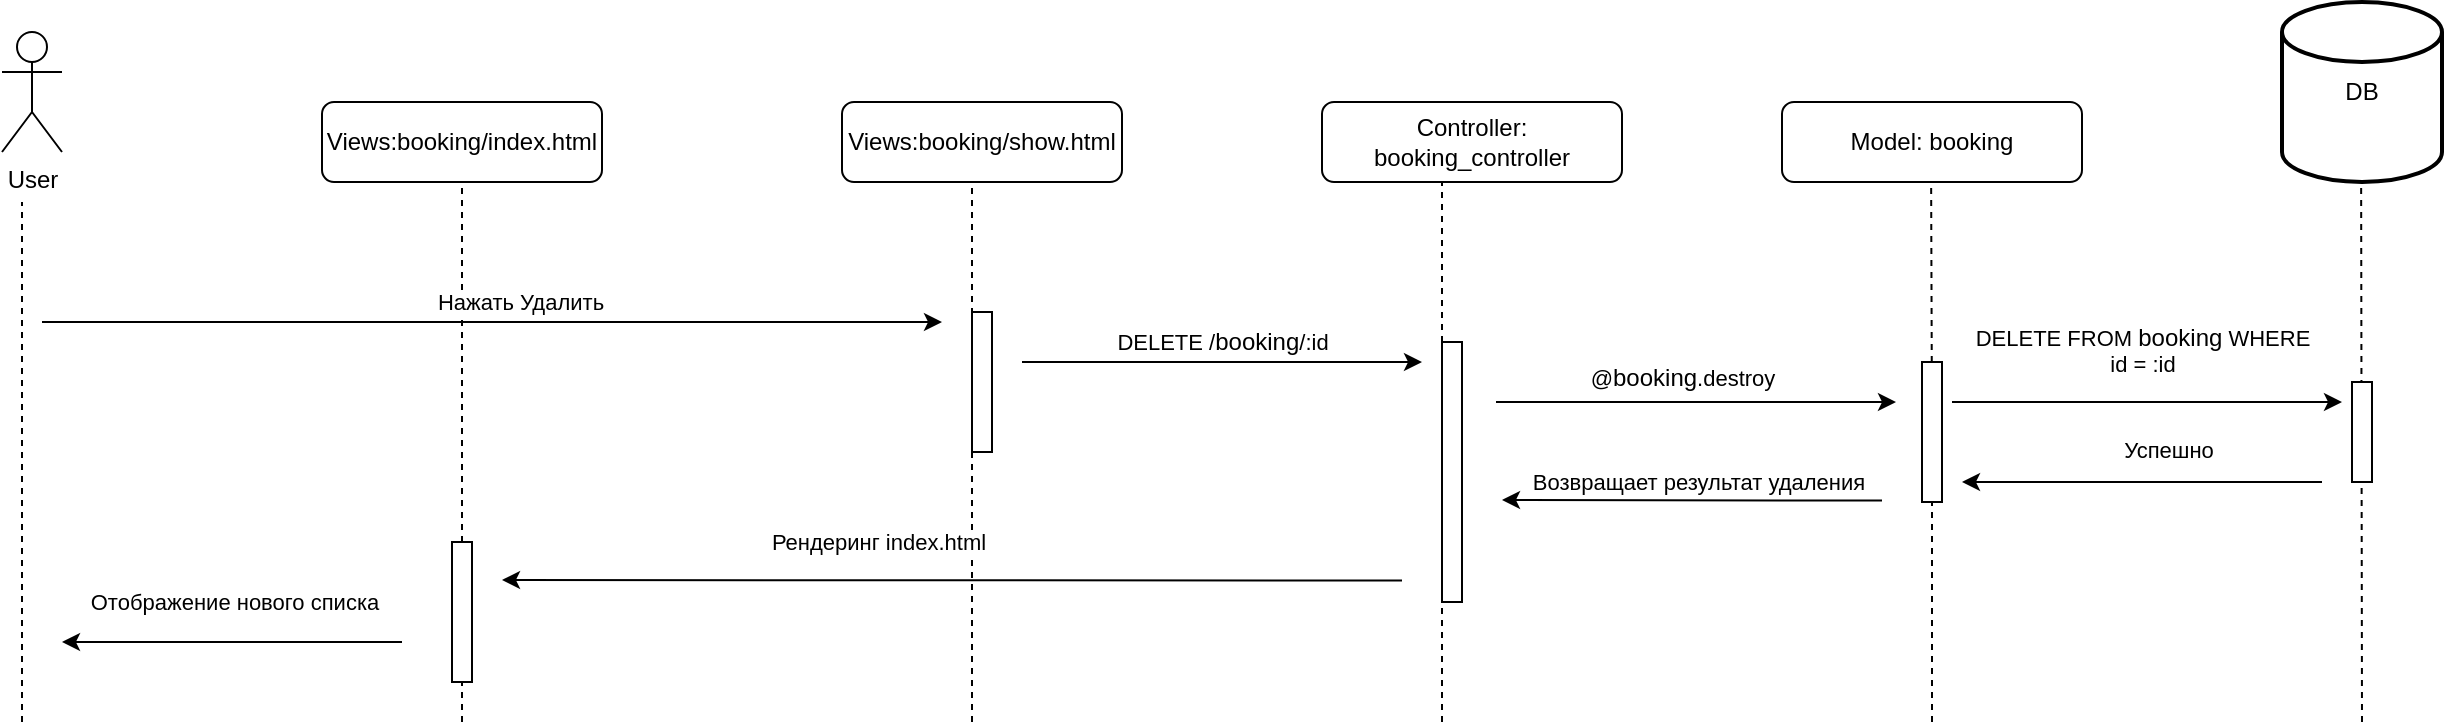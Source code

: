 <mxfile version="26.0.8">
  <diagram name="Страница — 1" id="695ID7bgG2WFHrSCJuuI">
    <mxGraphModel dx="1434" dy="1998" grid="1" gridSize="10" guides="1" tooltips="1" connect="1" arrows="1" fold="1" page="1" pageScale="1" pageWidth="827" pageHeight="1169" math="0" shadow="0">
      <root>
        <mxCell id="0" />
        <mxCell id="1" parent="0" />
        <mxCell id="zl0BZrbLmQ8mZboYd0fY-1" value="Views:booking/index.html" style="rounded=1;whiteSpace=wrap;html=1;" parent="1" vertex="1">
          <mxGeometry x="240" y="-30" width="140" height="40" as="geometry" />
        </mxCell>
        <mxCell id="zl0BZrbLmQ8mZboYd0fY-2" value="Views:booking/show.html" style="rounded=1;whiteSpace=wrap;html=1;" parent="1" vertex="1">
          <mxGeometry x="500" y="-30" width="140" height="40" as="geometry" />
        </mxCell>
        <mxCell id="zl0BZrbLmQ8mZboYd0fY-3" value="Controller: booking_controller" style="rounded=1;whiteSpace=wrap;html=1;" parent="1" vertex="1">
          <mxGeometry x="740" y="-30" width="150" height="40" as="geometry" />
        </mxCell>
        <mxCell id="zl0BZrbLmQ8mZboYd0fY-4" value="Model: booking" style="rounded=1;whiteSpace=wrap;html=1;" parent="1" vertex="1">
          <mxGeometry x="970" y="-30" width="150" height="40" as="geometry" />
        </mxCell>
        <mxCell id="zl0BZrbLmQ8mZboYd0fY-6" value="DB" style="strokeWidth=2;html=1;shape=mxgraph.flowchart.database;whiteSpace=wrap;" parent="1" vertex="1">
          <mxGeometry x="1220" y="-80" width="80" height="90" as="geometry" />
        </mxCell>
        <mxCell id="zl0BZrbLmQ8mZboYd0fY-7" value="User" style="shape=umlActor;verticalLabelPosition=bottom;verticalAlign=top;html=1;" parent="1" vertex="1">
          <mxGeometry x="80" y="-65" width="30" height="60" as="geometry" />
        </mxCell>
        <mxCell id="zl0BZrbLmQ8mZboYd0fY-8" value="" style="endArrow=none;dashed=1;html=1;rounded=0;entryX=0.5;entryY=1;entryDx=0;entryDy=0;" parent="1" source="zl0BZrbLmQ8mZboYd0fY-35" target="zl0BZrbLmQ8mZboYd0fY-1" edge="1">
          <mxGeometry width="50" height="50" relative="1" as="geometry">
            <mxPoint x="310" y="280" as="sourcePoint" />
            <mxPoint x="320" y="130" as="targetPoint" />
          </mxGeometry>
        </mxCell>
        <mxCell id="zl0BZrbLmQ8mZboYd0fY-9" value="" style="endArrow=none;dashed=1;html=1;rounded=0;entryX=0.5;entryY=1;entryDx=0;entryDy=0;" parent="1" edge="1">
          <mxGeometry width="50" height="50" relative="1" as="geometry">
            <mxPoint x="565" y="280" as="sourcePoint" />
            <mxPoint x="565" y="10" as="targetPoint" />
          </mxGeometry>
        </mxCell>
        <mxCell id="zl0BZrbLmQ8mZboYd0fY-10" value="" style="endArrow=none;dashed=1;html=1;rounded=0;entryX=0.5;entryY=1;entryDx=0;entryDy=0;" parent="1" edge="1">
          <mxGeometry width="50" height="50" relative="1" as="geometry">
            <mxPoint x="800.0" y="90.0" as="sourcePoint" />
            <mxPoint x="800" y="10" as="targetPoint" />
          </mxGeometry>
        </mxCell>
        <mxCell id="zl0BZrbLmQ8mZboYd0fY-11" value="" style="endArrow=none;dashed=1;html=1;rounded=0;entryX=0.5;entryY=1;entryDx=0;entryDy=0;" parent="1" source="zl0BZrbLmQ8mZboYd0fY-19" edge="1">
          <mxGeometry width="50" height="50" relative="1" as="geometry">
            <mxPoint x="1044.57" y="481.481" as="sourcePoint" />
            <mxPoint x="1044.57" y="10" as="targetPoint" />
          </mxGeometry>
        </mxCell>
        <mxCell id="zl0BZrbLmQ8mZboYd0fY-12" value="" style="endArrow=none;dashed=1;html=1;rounded=0;entryX=0.5;entryY=1;entryDx=0;entryDy=0;" parent="1" edge="1">
          <mxGeometry width="50" height="50" relative="1" as="geometry">
            <mxPoint x="1260" y="280" as="sourcePoint" />
            <mxPoint x="1259.57" y="10" as="targetPoint" />
          </mxGeometry>
        </mxCell>
        <mxCell id="zl0BZrbLmQ8mZboYd0fY-14" value="" style="endArrow=none;dashed=1;html=1;rounded=0;" parent="1" edge="1">
          <mxGeometry width="50" height="50" relative="1" as="geometry">
            <mxPoint x="90" y="280" as="sourcePoint" />
            <mxPoint x="90" y="20" as="targetPoint" />
          </mxGeometry>
        </mxCell>
        <mxCell id="zl0BZrbLmQ8mZboYd0fY-15" value="" style="endArrow=classic;html=1;rounded=0;" parent="1" edge="1">
          <mxGeometry width="50" height="50" relative="1" as="geometry">
            <mxPoint x="100" y="80" as="sourcePoint" />
            <mxPoint x="550" y="80" as="targetPoint" />
          </mxGeometry>
        </mxCell>
        <mxCell id="zl0BZrbLmQ8mZboYd0fY-23" value="Нажать Удалить" style="edgeLabel;html=1;align=center;verticalAlign=middle;resizable=0;points=[];" parent="zl0BZrbLmQ8mZboYd0fY-15" vertex="1" connectable="0">
          <mxGeometry x="0.11" y="1" relative="1" as="geometry">
            <mxPoint x="-11" y="-9" as="offset" />
          </mxGeometry>
        </mxCell>
        <mxCell id="zl0BZrbLmQ8mZboYd0fY-17" value="" style="endArrow=classic;html=1;rounded=0;" parent="1" edge="1">
          <mxGeometry width="50" height="50" relative="1" as="geometry">
            <mxPoint x="590" y="100" as="sourcePoint" />
            <mxPoint x="790" y="100" as="targetPoint" />
          </mxGeometry>
        </mxCell>
        <mxCell id="zl0BZrbLmQ8mZboYd0fY-16" value="" style="rounded=0;whiteSpace=wrap;html=1;" parent="1" vertex="1">
          <mxGeometry x="800" y="90" width="10" height="130" as="geometry" />
        </mxCell>
        <mxCell id="zl0BZrbLmQ8mZboYd0fY-20" value="" style="endArrow=none;dashed=1;html=1;rounded=0;entryX=0.5;entryY=1;entryDx=0;entryDy=0;" parent="1" target="zl0BZrbLmQ8mZboYd0fY-19" edge="1">
          <mxGeometry width="50" height="50" relative="1" as="geometry">
            <mxPoint x="1045" y="280" as="sourcePoint" />
            <mxPoint x="1044.57" y="10" as="targetPoint" />
          </mxGeometry>
        </mxCell>
        <mxCell id="zl0BZrbLmQ8mZboYd0fY-19" value="" style="rounded=0;whiteSpace=wrap;html=1;" parent="1" vertex="1">
          <mxGeometry x="1040" y="100" width="10" height="70" as="geometry" />
        </mxCell>
        <mxCell id="zl0BZrbLmQ8mZboYd0fY-24" value="DELETE /&lt;span style=&quot;font-size: 12px; text-wrap-mode: wrap;&quot;&gt;booking&lt;/span&gt;/:id" style="edgeLabel;html=1;align=center;verticalAlign=middle;resizable=0;points=[];" parent="1" vertex="1" connectable="0">
          <mxGeometry x="690.004" y="90.0" as="geometry" />
        </mxCell>
        <mxCell id="zl0BZrbLmQ8mZboYd0fY-25" value="" style="endArrow=classic;html=1;rounded=0;" parent="1" edge="1">
          <mxGeometry width="50" height="50" relative="1" as="geometry">
            <mxPoint x="827" y="120" as="sourcePoint" />
            <mxPoint x="1027" y="120" as="targetPoint" />
          </mxGeometry>
        </mxCell>
        <mxCell id="zl0BZrbLmQ8mZboYd0fY-26" value="@&lt;span style=&quot;font-size: 12px; text-wrap-mode: wrap;&quot;&gt;booking&lt;/span&gt;.destroy" style="edgeLabel;html=1;align=center;verticalAlign=middle;resizable=0;points=[];" parent="1" vertex="1" connectable="0">
          <mxGeometry x="930.004" y="110.0" as="geometry">
            <mxPoint x="-10" y="-2" as="offset" />
          </mxGeometry>
        </mxCell>
        <mxCell id="zl0BZrbLmQ8mZboYd0fY-27" value="" style="rounded=0;whiteSpace=wrap;html=1;" parent="1" vertex="1">
          <mxGeometry x="1255" y="110" width="10" height="50" as="geometry" />
        </mxCell>
        <mxCell id="zl0BZrbLmQ8mZboYd0fY-28" value="" style="endArrow=classic;html=1;rounded=0;" parent="1" edge="1">
          <mxGeometry width="50" height="50" relative="1" as="geometry">
            <mxPoint x="1055" y="120" as="sourcePoint" />
            <mxPoint x="1250" y="120" as="targetPoint" />
          </mxGeometry>
        </mxCell>
        <mxCell id="zl0BZrbLmQ8mZboYd0fY-29" value="DELETE FROM&amp;nbsp;&lt;span style=&quot;font-size: 12px; text-wrap-mode: wrap;&quot;&gt;booking&lt;/span&gt;&amp;nbsp;WHERE&lt;br&gt;id = :id" style="edgeLabel;html=1;align=center;verticalAlign=middle;resizable=0;points=[];" parent="1" vertex="1" connectable="0">
          <mxGeometry x="1160.004" y="90.0" as="geometry">
            <mxPoint x="-10" y="4" as="offset" />
          </mxGeometry>
        </mxCell>
        <mxCell id="zl0BZrbLmQ8mZboYd0fY-30" value="" style="endArrow=classic;html=1;rounded=0;" parent="1" edge="1">
          <mxGeometry width="50" height="50" relative="1" as="geometry">
            <mxPoint x="1240" y="160" as="sourcePoint" />
            <mxPoint x="1060" y="160" as="targetPoint" />
          </mxGeometry>
        </mxCell>
        <mxCell id="zl0BZrbLmQ8mZboYd0fY-31" value="Успешно" style="edgeLabel;html=1;align=center;verticalAlign=middle;resizable=0;points=[];" parent="1" vertex="1" connectable="0">
          <mxGeometry x="1170.004" y="140.0" as="geometry">
            <mxPoint x="-7" y="4" as="offset" />
          </mxGeometry>
        </mxCell>
        <mxCell id="zl0BZrbLmQ8mZboYd0fY-32" value="" style="endArrow=classic;html=1;rounded=0;" parent="1" edge="1">
          <mxGeometry width="50" height="50" relative="1" as="geometry">
            <mxPoint x="1020" y="169.31" as="sourcePoint" />
            <mxPoint x="830" y="169" as="targetPoint" />
          </mxGeometry>
        </mxCell>
        <mxCell id="zl0BZrbLmQ8mZboYd0fY-33" value="Возвращает результат удаления" style="edgeLabel;html=1;align=center;verticalAlign=middle;resizable=0;points=[];" parent="1" vertex="1" connectable="0">
          <mxGeometry x="930.004" y="150.0" as="geometry">
            <mxPoint x="-2" y="10" as="offset" />
          </mxGeometry>
        </mxCell>
        <mxCell id="zl0BZrbLmQ8mZboYd0fY-34" value="" style="endArrow=none;dashed=1;html=1;rounded=0;entryX=0;entryY=1;entryDx=0;entryDy=0;" parent="1" target="zl0BZrbLmQ8mZboYd0fY-16" edge="1">
          <mxGeometry width="50" height="50" relative="1" as="geometry">
            <mxPoint x="800" y="280" as="sourcePoint" />
            <mxPoint x="830" y="260" as="targetPoint" />
          </mxGeometry>
        </mxCell>
        <mxCell id="zl0BZrbLmQ8mZboYd0fY-38" value="" style="endArrow=classic;html=1;rounded=0;" parent="1" edge="1">
          <mxGeometry width="50" height="50" relative="1" as="geometry">
            <mxPoint x="780" y="209.31" as="sourcePoint" />
            <mxPoint x="330" y="209" as="targetPoint" />
          </mxGeometry>
        </mxCell>
        <mxCell id="zl0BZrbLmQ8mZboYd0fY-39" value="Рендеринг index.html" style="edgeLabel;html=1;align=center;verticalAlign=middle;resizable=0;points=[];" parent="1" vertex="1" connectable="0">
          <mxGeometry x="520.004" y="180.0" as="geometry">
            <mxPoint x="-2" y="10" as="offset" />
          </mxGeometry>
        </mxCell>
        <mxCell id="zl0BZrbLmQ8mZboYd0fY-41" value="" style="endArrow=classic;html=1;rounded=0;" parent="1" edge="1">
          <mxGeometry width="50" height="50" relative="1" as="geometry">
            <mxPoint x="280" y="240" as="sourcePoint" />
            <mxPoint x="110" y="240" as="targetPoint" />
          </mxGeometry>
        </mxCell>
        <mxCell id="zl0BZrbLmQ8mZboYd0fY-42" value="Отображение нового списка" style="edgeLabel;html=1;align=center;verticalAlign=middle;resizable=0;points=[];" parent="1" vertex="1" connectable="0">
          <mxGeometry x="200.004" y="220.0" as="geometry">
            <mxPoint x="-4" as="offset" />
          </mxGeometry>
        </mxCell>
        <mxCell id="shukhF6U63USnR7NUiuT-1" value="" style="rounded=0;whiteSpace=wrap;html=1;" parent="1" vertex="1">
          <mxGeometry x="565" y="75" width="10" height="70" as="geometry" />
        </mxCell>
        <mxCell id="shukhF6U63USnR7NUiuT-2" value="" style="endArrow=none;dashed=1;html=1;rounded=0;entryX=0.5;entryY=1;entryDx=0;entryDy=0;" parent="1" target="zl0BZrbLmQ8mZboYd0fY-35" edge="1">
          <mxGeometry width="50" height="50" relative="1" as="geometry">
            <mxPoint x="310" y="280" as="sourcePoint" />
            <mxPoint x="310" y="10" as="targetPoint" />
          </mxGeometry>
        </mxCell>
        <mxCell id="zl0BZrbLmQ8mZboYd0fY-35" value="" style="rounded=0;whiteSpace=wrap;html=1;" parent="1" vertex="1">
          <mxGeometry x="305" y="190" width="10" height="70" as="geometry" />
        </mxCell>
      </root>
    </mxGraphModel>
  </diagram>
</mxfile>
